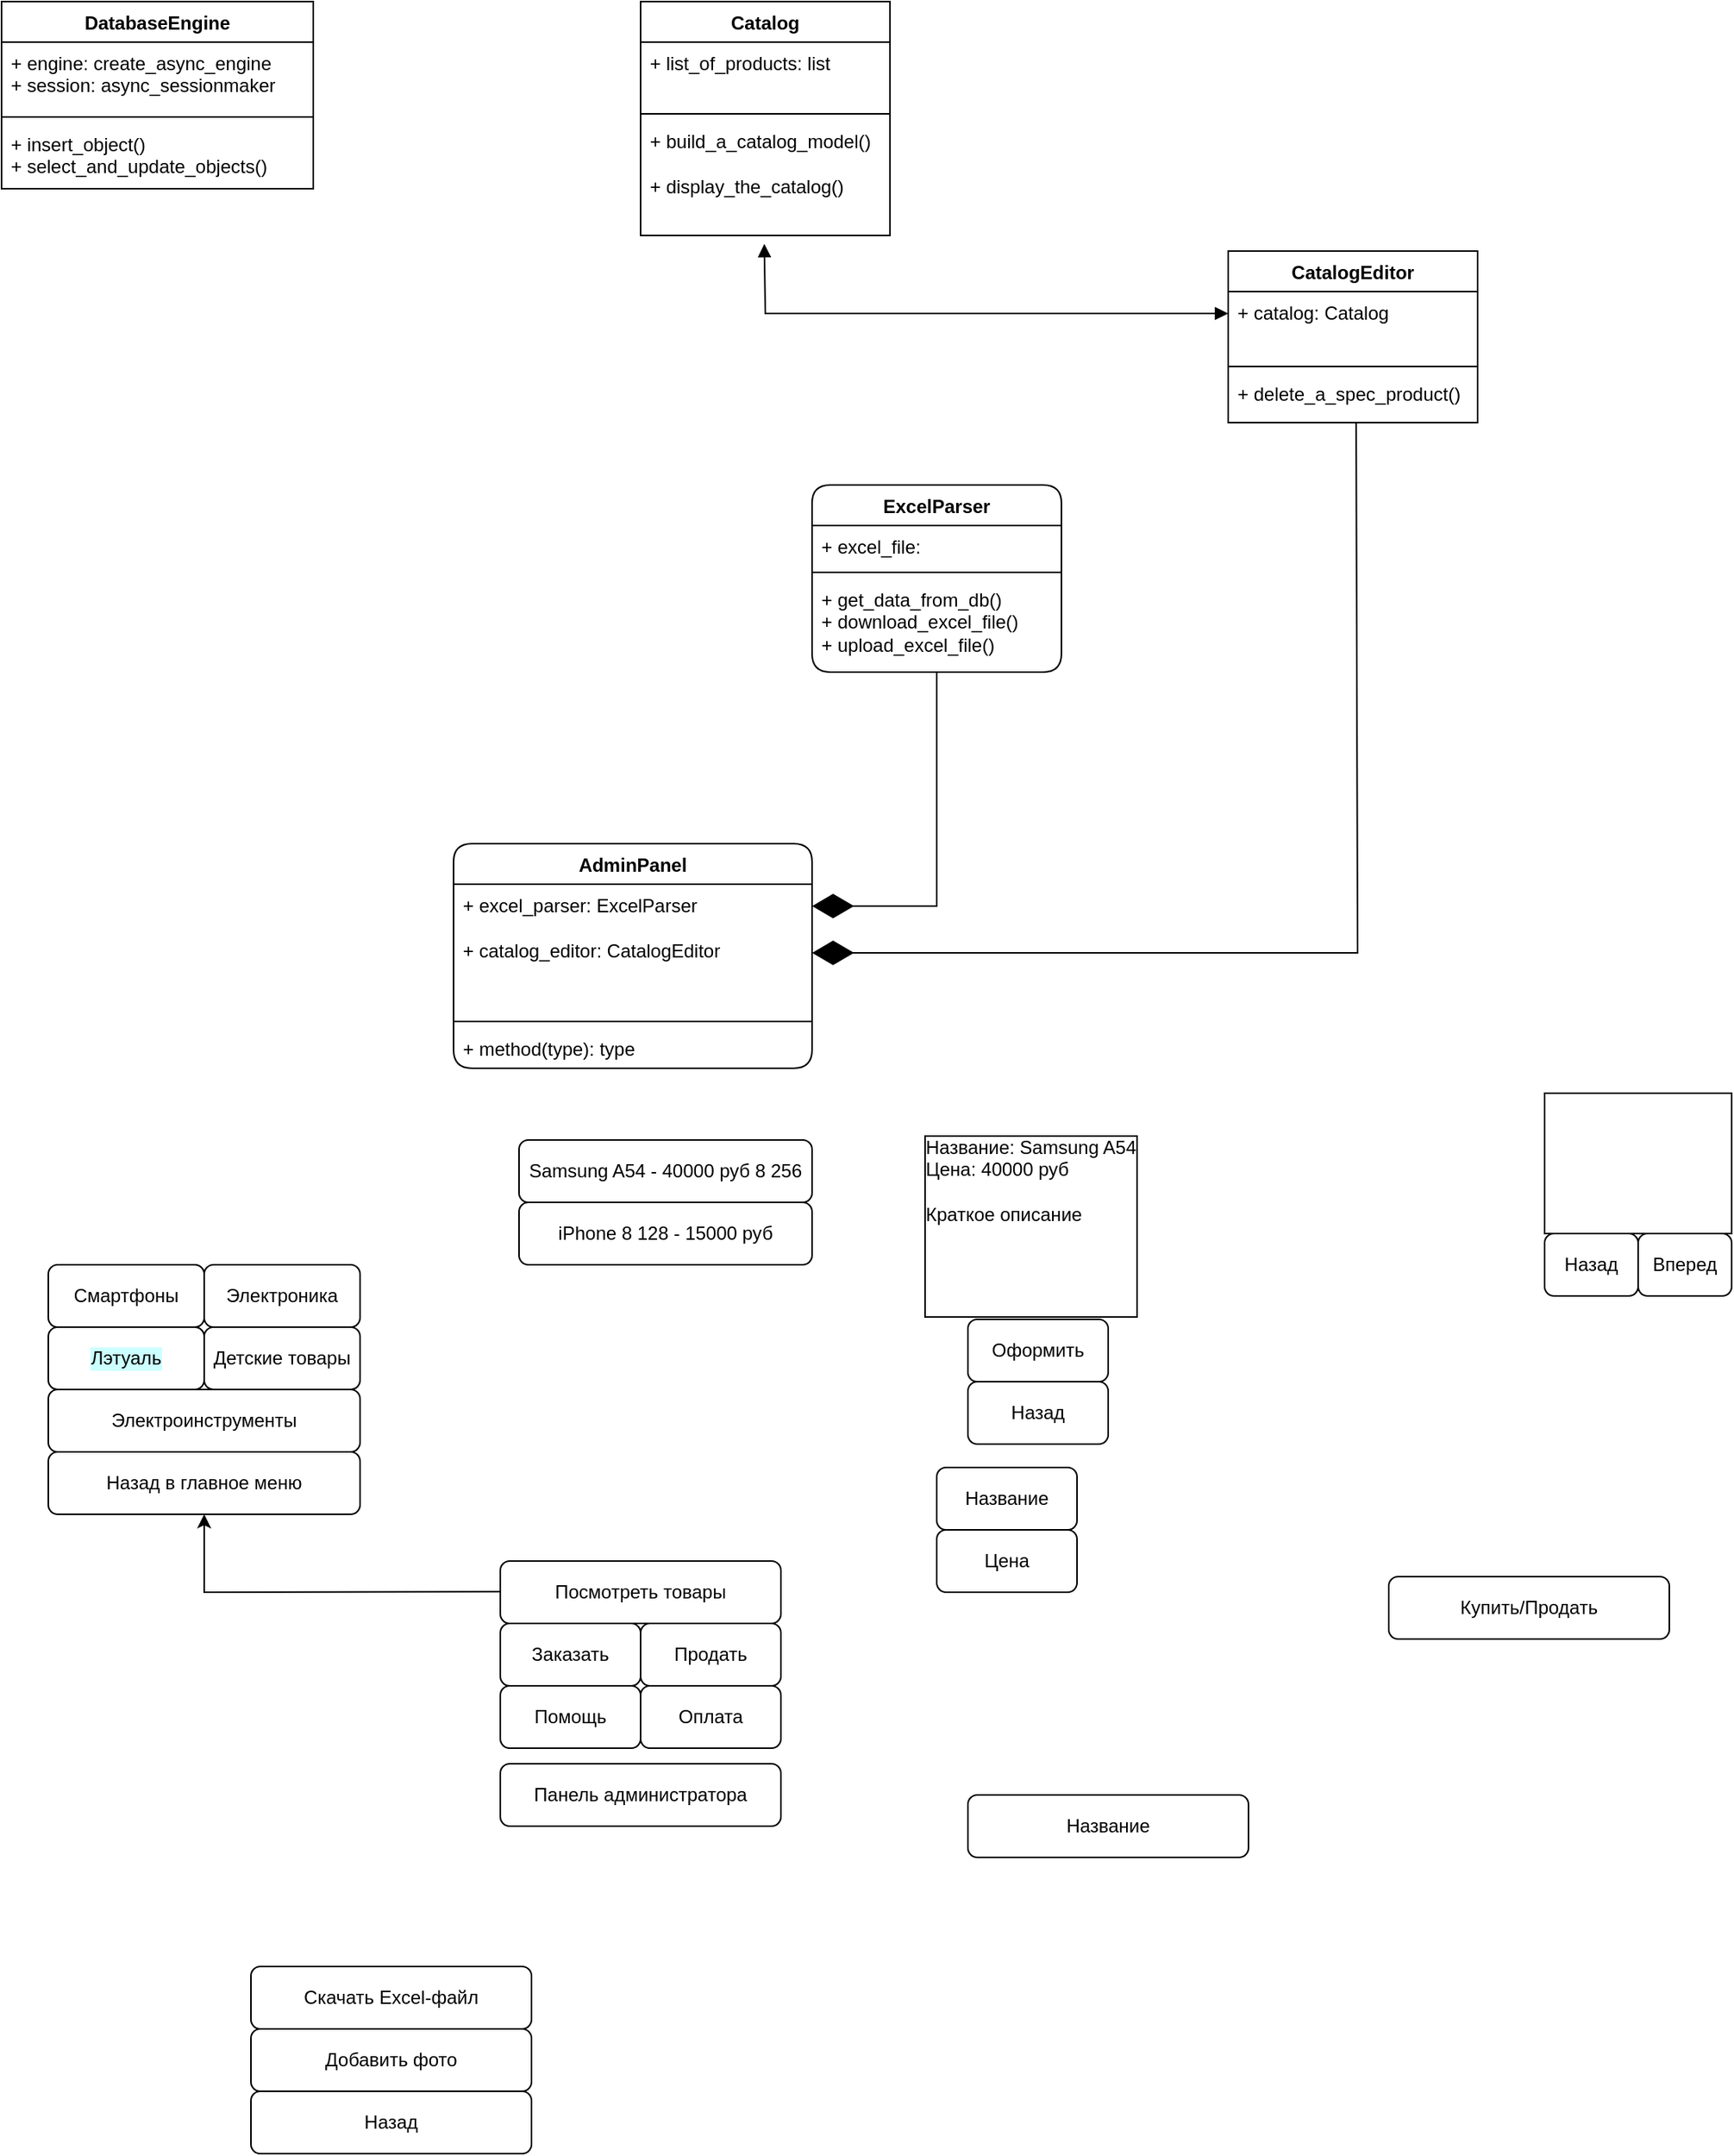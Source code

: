 <mxfile version="23.1.2" type="github">
  <diagram name="Страница — 1" id="KIN2gG-zfyWFB8LVaXYR">
    <mxGraphModel dx="1050" dy="1720" grid="1" gridSize="10" guides="1" tooltips="1" connect="1" arrows="1" fold="1" page="1" pageScale="1" pageWidth="827" pageHeight="1169" math="0" shadow="0">
      <root>
        <mxCell id="0" />
        <mxCell id="1" parent="0" />
        <mxCell id="YPTnmHulrE8OL0PcrKvO-1" value="AdminPanel" style="swimlane;fontStyle=1;align=center;verticalAlign=top;childLayout=stackLayout;horizontal=1;startSize=26;horizontalStack=0;resizeParent=1;resizeParentMax=0;resizeLast=0;collapsible=1;marginBottom=0;whiteSpace=wrap;html=1;rounded=1;" parent="1" vertex="1">
          <mxGeometry x="330" y="240" width="230" height="144" as="geometry" />
        </mxCell>
        <mxCell id="YPTnmHulrE8OL0PcrKvO-2" value="+ excel_parser: ExcelParser&lt;br&gt;&lt;br&gt;+ catalog_editor: CatalogEditor" style="text;strokeColor=none;fillColor=none;align=left;verticalAlign=top;spacingLeft=4;spacingRight=4;overflow=hidden;rotatable=0;points=[[0,0.5],[1,0.5]];portConstraint=eastwest;whiteSpace=wrap;html=1;" parent="YPTnmHulrE8OL0PcrKvO-1" vertex="1">
          <mxGeometry y="26" width="230" height="84" as="geometry" />
        </mxCell>
        <mxCell id="YPTnmHulrE8OL0PcrKvO-3" value="" style="line;strokeWidth=1;fillColor=none;align=left;verticalAlign=middle;spacingTop=-1;spacingLeft=3;spacingRight=3;rotatable=0;labelPosition=right;points=[];portConstraint=eastwest;strokeColor=inherit;" parent="YPTnmHulrE8OL0PcrKvO-1" vertex="1">
          <mxGeometry y="110" width="230" height="8" as="geometry" />
        </mxCell>
        <mxCell id="YPTnmHulrE8OL0PcrKvO-4" value="+ method(type): type" style="text;strokeColor=none;fillColor=none;align=left;verticalAlign=top;spacingLeft=4;spacingRight=4;overflow=hidden;rotatable=0;points=[[0,0.5],[1,0.5]];portConstraint=eastwest;whiteSpace=wrap;html=1;" parent="YPTnmHulrE8OL0PcrKvO-1" vertex="1">
          <mxGeometry y="118" width="230" height="26" as="geometry" />
        </mxCell>
        <mxCell id="YPTnmHulrE8OL0PcrKvO-5" value="" style="endArrow=diamondThin;endFill=1;endSize=24;html=1;rounded=0;" parent="1" source="YPTnmHulrE8OL0PcrKvO-9" edge="1">
          <mxGeometry width="160" relative="1" as="geometry">
            <mxPoint x="640" y="160" as="sourcePoint" />
            <mxPoint x="560" y="280" as="targetPoint" />
            <Array as="points">
              <mxPoint x="640" y="280" />
            </Array>
          </mxGeometry>
        </mxCell>
        <mxCell id="YPTnmHulrE8OL0PcrKvO-6" value="ExcelParser" style="swimlane;fontStyle=1;align=center;verticalAlign=top;childLayout=stackLayout;horizontal=1;startSize=26;horizontalStack=0;resizeParent=1;resizeParentMax=0;resizeLast=0;collapsible=1;marginBottom=0;whiteSpace=wrap;html=1;rounded=1;" parent="1" vertex="1">
          <mxGeometry x="560" y="10" width="160" height="120" as="geometry" />
        </mxCell>
        <mxCell id="YPTnmHulrE8OL0PcrKvO-7" value="+ excel_file:&amp;nbsp;" style="text;strokeColor=none;fillColor=none;align=left;verticalAlign=top;spacingLeft=4;spacingRight=4;overflow=hidden;rotatable=0;points=[[0,0.5],[1,0.5]];portConstraint=eastwest;whiteSpace=wrap;html=1;" parent="YPTnmHulrE8OL0PcrKvO-6" vertex="1">
          <mxGeometry y="26" width="160" height="26" as="geometry" />
        </mxCell>
        <mxCell id="YPTnmHulrE8OL0PcrKvO-8" value="" style="line;strokeWidth=1;fillColor=none;align=left;verticalAlign=middle;spacingTop=-1;spacingLeft=3;spacingRight=3;rotatable=0;labelPosition=right;points=[];portConstraint=eastwest;strokeColor=inherit;" parent="YPTnmHulrE8OL0PcrKvO-6" vertex="1">
          <mxGeometry y="52" width="160" height="8" as="geometry" />
        </mxCell>
        <mxCell id="YPTnmHulrE8OL0PcrKvO-9" value="+ get_data_from_db()&lt;br&gt;+ download_excel_file()&lt;br&gt;+ upload_excel_file()" style="text;strokeColor=none;fillColor=none;align=left;verticalAlign=top;spacingLeft=4;spacingRight=4;overflow=hidden;rotatable=0;points=[[0,0.5],[1,0.5]];portConstraint=eastwest;whiteSpace=wrap;html=1;" parent="YPTnmHulrE8OL0PcrKvO-6" vertex="1">
          <mxGeometry y="60" width="160" height="60" as="geometry" />
        </mxCell>
        <mxCell id="YPTnmHulrE8OL0PcrKvO-10" value="" style="endArrow=diamondThin;endFill=1;endSize=24;html=1;rounded=0;exitX=0.513;exitY=1;exitDx=0;exitDy=0;exitPerimeter=0;" parent="1" source="YPTnmHulrE8OL0PcrKvO-14" edge="1">
          <mxGeometry width="160" relative="1" as="geometry">
            <mxPoint x="910" y="-10" as="sourcePoint" />
            <mxPoint x="560" y="310" as="targetPoint" />
            <Array as="points">
              <mxPoint x="910" y="310" />
              <mxPoint x="770" y="310" />
            </Array>
          </mxGeometry>
        </mxCell>
        <mxCell id="YPTnmHulrE8OL0PcrKvO-11" value="CatalogEditor" style="swimlane;fontStyle=1;align=center;verticalAlign=top;childLayout=stackLayout;horizontal=1;startSize=26;horizontalStack=0;resizeParent=1;resizeParentMax=0;resizeLast=0;collapsible=1;marginBottom=0;whiteSpace=wrap;html=1;" parent="1" vertex="1">
          <mxGeometry x="827" y="-140" width="160" height="110" as="geometry" />
        </mxCell>
        <mxCell id="YPTnmHulrE8OL0PcrKvO-12" value="+ catalog: Catalog&amp;nbsp;" style="text;strokeColor=none;fillColor=none;align=left;verticalAlign=top;spacingLeft=4;spacingRight=4;overflow=hidden;rotatable=0;points=[[0,0.5],[1,0.5]];portConstraint=eastwest;whiteSpace=wrap;html=1;" parent="YPTnmHulrE8OL0PcrKvO-11" vertex="1">
          <mxGeometry y="26" width="160" height="44" as="geometry" />
        </mxCell>
        <mxCell id="YPTnmHulrE8OL0PcrKvO-13" value="" style="line;strokeWidth=1;fillColor=none;align=left;verticalAlign=middle;spacingTop=-1;spacingLeft=3;spacingRight=3;rotatable=0;labelPosition=right;points=[];portConstraint=eastwest;strokeColor=inherit;" parent="YPTnmHulrE8OL0PcrKvO-11" vertex="1">
          <mxGeometry y="70" width="160" height="8" as="geometry" />
        </mxCell>
        <mxCell id="YPTnmHulrE8OL0PcrKvO-14" value="+ delete_a_spec_product()&amp;nbsp;" style="text;strokeColor=none;fillColor=none;align=left;verticalAlign=top;spacingLeft=4;spacingRight=4;overflow=hidden;rotatable=0;points=[[0,0.5],[1,0.5]];portConstraint=eastwest;whiteSpace=wrap;html=1;" parent="YPTnmHulrE8OL0PcrKvO-11" vertex="1">
          <mxGeometry y="78" width="160" height="32" as="geometry" />
        </mxCell>
        <mxCell id="YPTnmHulrE8OL0PcrKvO-18" value="" style="endArrow=block;startArrow=block;endFill=1;startFill=1;html=1;rounded=0;exitX=0.496;exitY=1.073;exitDx=0;exitDy=0;exitPerimeter=0;" parent="1" source="YPTnmHulrE8OL0PcrKvO-22" edge="1">
          <mxGeometry width="160" relative="1" as="geometry">
            <mxPoint x="530" y="-130" as="sourcePoint" />
            <mxPoint x="827" y="-100" as="targetPoint" />
            <Array as="points">
              <mxPoint x="530" y="-100" />
            </Array>
          </mxGeometry>
        </mxCell>
        <mxCell id="YPTnmHulrE8OL0PcrKvO-19" value="Catalog" style="swimlane;fontStyle=1;align=center;verticalAlign=top;childLayout=stackLayout;horizontal=1;startSize=26;horizontalStack=0;resizeParent=1;resizeParentMax=0;resizeLast=0;collapsible=1;marginBottom=0;whiteSpace=wrap;html=1;" parent="1" vertex="1">
          <mxGeometry x="450" y="-300" width="160" height="150" as="geometry" />
        </mxCell>
        <mxCell id="YPTnmHulrE8OL0PcrKvO-20" value="+ list_of_products: list" style="text;strokeColor=none;fillColor=none;align=left;verticalAlign=top;spacingLeft=4;spacingRight=4;overflow=hidden;rotatable=0;points=[[0,0.5],[1,0.5]];portConstraint=eastwest;whiteSpace=wrap;html=1;" parent="YPTnmHulrE8OL0PcrKvO-19" vertex="1">
          <mxGeometry y="26" width="160" height="42" as="geometry" />
        </mxCell>
        <mxCell id="YPTnmHulrE8OL0PcrKvO-21" value="" style="line;strokeWidth=1;fillColor=none;align=left;verticalAlign=middle;spacingTop=-1;spacingLeft=3;spacingRight=3;rotatable=0;labelPosition=right;points=[];portConstraint=eastwest;strokeColor=inherit;" parent="YPTnmHulrE8OL0PcrKvO-19" vertex="1">
          <mxGeometry y="68" width="160" height="8" as="geometry" />
        </mxCell>
        <mxCell id="YPTnmHulrE8OL0PcrKvO-22" value="+ build_a_catalog_model()&lt;br&gt;&lt;br&gt;+ display_the_catalog()" style="text;strokeColor=none;fillColor=none;align=left;verticalAlign=top;spacingLeft=4;spacingRight=4;overflow=hidden;rotatable=0;points=[[0,0.5],[1,0.5]];portConstraint=eastwest;whiteSpace=wrap;html=1;" parent="YPTnmHulrE8OL0PcrKvO-19" vertex="1">
          <mxGeometry y="76" width="160" height="74" as="geometry" />
        </mxCell>
        <mxCell id="YPTnmHulrE8OL0PcrKvO-23" value="DatabaseEngine" style="swimlane;fontStyle=1;align=center;verticalAlign=top;childLayout=stackLayout;horizontal=1;startSize=26;horizontalStack=0;resizeParent=1;resizeParentMax=0;resizeLast=0;collapsible=1;marginBottom=0;whiteSpace=wrap;html=1;" parent="1" vertex="1">
          <mxGeometry x="40" y="-300" width="200" height="120" as="geometry" />
        </mxCell>
        <mxCell id="YPTnmHulrE8OL0PcrKvO-24" value="+ engine: create_async_engine&lt;br&gt;+ session: async_sessionmaker" style="text;strokeColor=none;fillColor=none;align=left;verticalAlign=top;spacingLeft=4;spacingRight=4;overflow=hidden;rotatable=0;points=[[0,0.5],[1,0.5]];portConstraint=eastwest;whiteSpace=wrap;html=1;" parent="YPTnmHulrE8OL0PcrKvO-23" vertex="1">
          <mxGeometry y="26" width="200" height="44" as="geometry" />
        </mxCell>
        <mxCell id="YPTnmHulrE8OL0PcrKvO-25" value="" style="line;strokeWidth=1;fillColor=none;align=left;verticalAlign=middle;spacingTop=-1;spacingLeft=3;spacingRight=3;rotatable=0;labelPosition=right;points=[];portConstraint=eastwest;strokeColor=inherit;" parent="YPTnmHulrE8OL0PcrKvO-23" vertex="1">
          <mxGeometry y="70" width="200" height="8" as="geometry" />
        </mxCell>
        <mxCell id="YPTnmHulrE8OL0PcrKvO-26" value="+ insert_object()&lt;br&gt;+ select_and_update_objects()" style="text;strokeColor=none;fillColor=none;align=left;verticalAlign=top;spacingLeft=4;spacingRight=4;overflow=hidden;rotatable=0;points=[[0,0.5],[1,0.5]];portConstraint=eastwest;whiteSpace=wrap;html=1;" parent="YPTnmHulrE8OL0PcrKvO-23" vertex="1">
          <mxGeometry y="78" width="200" height="42" as="geometry" />
        </mxCell>
        <mxCell id="YPTnmHulrE8OL0PcrKvO-27" value="Купить/Продать" style="rounded=1;whiteSpace=wrap;html=1;" parent="1" vertex="1">
          <mxGeometry x="930" y="710" width="180" height="40" as="geometry" />
        </mxCell>
        <mxCell id="YPTnmHulrE8OL0PcrKvO-28" value="Посмотреть товары" style="rounded=1;whiteSpace=wrap;html=1;strokeWidth=1;" parent="1" vertex="1">
          <mxGeometry x="360" y="700" width="180" height="40" as="geometry" />
        </mxCell>
        <mxCell id="YPTnmHulrE8OL0PcrKvO-29" value="Помощь" style="rounded=1;whiteSpace=wrap;html=1;" parent="1" vertex="1">
          <mxGeometry x="360" y="780" width="90" height="40" as="geometry" />
        </mxCell>
        <mxCell id="YPTnmHulrE8OL0PcrKvO-30" value="Оплата" style="rounded=1;whiteSpace=wrap;html=1;" parent="1" vertex="1">
          <mxGeometry x="450" y="780" width="90" height="40" as="geometry" />
        </mxCell>
        <mxCell id="YPTnmHulrE8OL0PcrKvO-31" value="Смартфоны" style="rounded=1;whiteSpace=wrap;html=1;" parent="1" vertex="1">
          <mxGeometry x="70" y="510" width="100" height="40" as="geometry" />
        </mxCell>
        <mxCell id="YPTnmHulrE8OL0PcrKvO-32" value="Электроника" style="rounded=1;whiteSpace=wrap;html=1;" parent="1" vertex="1">
          <mxGeometry x="170" y="510" width="100" height="40" as="geometry" />
        </mxCell>
        <mxCell id="YPTnmHulrE8OL0PcrKvO-33" value="Лэтуаль" style="rounded=1;whiteSpace=wrap;html=1;labelBackgroundColor=#CCFFFF;" parent="1" vertex="1">
          <mxGeometry x="70" y="550" width="100" height="40" as="geometry" />
        </mxCell>
        <mxCell id="YPTnmHulrE8OL0PcrKvO-34" value="Детские товары" style="rounded=1;whiteSpace=wrap;html=1;labelBackgroundColor=default;" parent="1" vertex="1">
          <mxGeometry x="170" y="550" width="100" height="40" as="geometry" />
        </mxCell>
        <mxCell id="YPTnmHulrE8OL0PcrKvO-35" value="Электроинструменты" style="rounded=1;whiteSpace=wrap;html=1;" parent="1" vertex="1">
          <mxGeometry x="70" y="590" width="200" height="40" as="geometry" />
        </mxCell>
        <mxCell id="YPTnmHulrE8OL0PcrKvO-36" value="Назад в главное меню" style="rounded=1;whiteSpace=wrap;html=1;" parent="1" vertex="1">
          <mxGeometry x="70" y="630" width="200" height="40" as="geometry" />
        </mxCell>
        <mxCell id="YPTnmHulrE8OL0PcrKvO-37" value="" style="endArrow=classic;html=1;rounded=0;entryX=0.5;entryY=1;entryDx=0;entryDy=0;" parent="1" target="YPTnmHulrE8OL0PcrKvO-36" edge="1">
          <mxGeometry width="50" height="50" relative="1" as="geometry">
            <mxPoint x="360" y="719.64" as="sourcePoint" />
            <mxPoint x="170" y="680" as="targetPoint" />
            <Array as="points">
              <mxPoint x="170" y="720" />
            </Array>
          </mxGeometry>
        </mxCell>
        <mxCell id="YPTnmHulrE8OL0PcrKvO-38" value="Панель администратора" style="rounded=1;whiteSpace=wrap;html=1;" parent="1" vertex="1">
          <mxGeometry x="360" y="830" width="180" height="40" as="geometry" />
        </mxCell>
        <mxCell id="YPTnmHulrE8OL0PcrKvO-39" value="Название" style="rounded=1;whiteSpace=wrap;html=1;" parent="1" vertex="1">
          <mxGeometry x="640" y="640" width="90" height="40" as="geometry" />
        </mxCell>
        <mxCell id="YPTnmHulrE8OL0PcrKvO-40" value="Цена" style="rounded=1;whiteSpace=wrap;html=1;" parent="1" vertex="1">
          <mxGeometry x="640" y="680" width="90" height="40" as="geometry" />
        </mxCell>
        <mxCell id="YPTnmHulrE8OL0PcrKvO-41" value="Заказать" style="rounded=1;whiteSpace=wrap;html=1;" parent="1" vertex="1">
          <mxGeometry x="360" y="740" width="90" height="40" as="geometry" />
        </mxCell>
        <mxCell id="YPTnmHulrE8OL0PcrKvO-42" value="Продать" style="rounded=1;whiteSpace=wrap;html=1;" parent="1" vertex="1">
          <mxGeometry x="450" y="740" width="90" height="40" as="geometry" />
        </mxCell>
        <mxCell id="YPTnmHulrE8OL0PcrKvO-43" value="Название" style="rounded=1;whiteSpace=wrap;html=1;" parent="1" vertex="1">
          <mxGeometry x="660" y="850" width="180" height="40" as="geometry" />
        </mxCell>
        <mxCell id="YPTnmHulrE8OL0PcrKvO-44" value="Samsung A54 - 40000 руб 8 256" style="rounded=1;whiteSpace=wrap;html=1;" parent="1" vertex="1">
          <mxGeometry x="372" y="430" width="188" height="40" as="geometry" />
        </mxCell>
        <mxCell id="YPTnmHulrE8OL0PcrKvO-45" value="iPhone 8 128 - 15000 руб" style="rounded=1;whiteSpace=wrap;html=1;" parent="1" vertex="1">
          <mxGeometry x="372" y="470" width="188" height="40" as="geometry" />
        </mxCell>
        <mxCell id="YPTnmHulrE8OL0PcrKvO-46" value="Название: Samsung A54&lt;br&gt;&lt;div style=&quot;&quot;&gt;&lt;span style=&quot;background-color: initial;&quot;&gt;Цена: 40000 руб&lt;/span&gt;&lt;/div&gt;&lt;div style=&quot;&quot;&gt;&lt;span style=&quot;background-color: initial;&quot;&gt;&lt;br&gt;&lt;/span&gt;&lt;/div&gt;&lt;div style=&quot;&quot;&gt;&lt;span style=&quot;background-color: initial;&quot;&gt;Краткое описание&lt;/span&gt;&lt;/div&gt;&lt;div style=&quot;&quot;&gt;&lt;span style=&quot;background-color: initial;&quot;&gt;&lt;br&gt;&lt;/span&gt;&lt;/div&gt;&lt;div style=&quot;&quot;&gt;&lt;span style=&quot;background-color: initial;&quot;&gt;&lt;br&gt;&lt;/span&gt;&lt;/div&gt;&lt;div style=&quot;&quot;&gt;&lt;span style=&quot;background-color: initial;&quot;&gt;&lt;br&gt;&lt;/span&gt;&lt;/div&gt;&lt;div style=&quot;&quot;&gt;&lt;span style=&quot;background-color: initial;&quot;&gt;&lt;br&gt;&lt;/span&gt;&lt;/div&gt;" style="text;html=1;strokeColor=none;fillColor=none;align=left;verticalAlign=top;whiteSpace=wrap;rounded=0;labelBorderColor=default;" parent="1" vertex="1">
          <mxGeometry x="630" y="420" width="140" height="80" as="geometry" />
        </mxCell>
        <mxCell id="YPTnmHulrE8OL0PcrKvO-49" value="Добавить фото" style="rounded=1;whiteSpace=wrap;html=1;" parent="1" vertex="1">
          <mxGeometry x="200" y="1000" width="180" height="40" as="geometry" />
        </mxCell>
        <mxCell id="YPTnmHulrE8OL0PcrKvO-50" value="Назад" style="rounded=1;whiteSpace=wrap;html=1;" parent="1" vertex="1">
          <mxGeometry x="660" y="585" width="90" height="40" as="geometry" />
        </mxCell>
        <mxCell id="YPTnmHulrE8OL0PcrKvO-51" value="Оформить" style="rounded=1;whiteSpace=wrap;html=1;" parent="1" vertex="1">
          <mxGeometry x="660" y="545" width="90" height="40" as="geometry" />
        </mxCell>
        <mxCell id="YPTnmHulrE8OL0PcrKvO-52" value="" style="rounded=0;whiteSpace=wrap;html=1;" parent="1" vertex="1">
          <mxGeometry x="1030" y="400" width="120" height="90" as="geometry" />
        </mxCell>
        <mxCell id="YPTnmHulrE8OL0PcrKvO-53" value="Назад" style="rounded=1;whiteSpace=wrap;html=1;" parent="1" vertex="1">
          <mxGeometry x="1030" y="490" width="60" height="40" as="geometry" />
        </mxCell>
        <mxCell id="YPTnmHulrE8OL0PcrKvO-54" value="Вперед" style="rounded=1;whiteSpace=wrap;html=1;" parent="1" vertex="1">
          <mxGeometry x="1090" y="490" width="60" height="40" as="geometry" />
        </mxCell>
        <mxCell id="PSt0nrr5hDt3S89gX98D-1" value="Скачать Excel-файл" style="rounded=1;whiteSpace=wrap;html=1;" vertex="1" parent="1">
          <mxGeometry x="200" y="960" width="180" height="40" as="geometry" />
        </mxCell>
        <mxCell id="PSt0nrr5hDt3S89gX98D-2" value="Назад" style="rounded=1;whiteSpace=wrap;html=1;" vertex="1" parent="1">
          <mxGeometry x="200" y="1040" width="180" height="40" as="geometry" />
        </mxCell>
      </root>
    </mxGraphModel>
  </diagram>
</mxfile>
